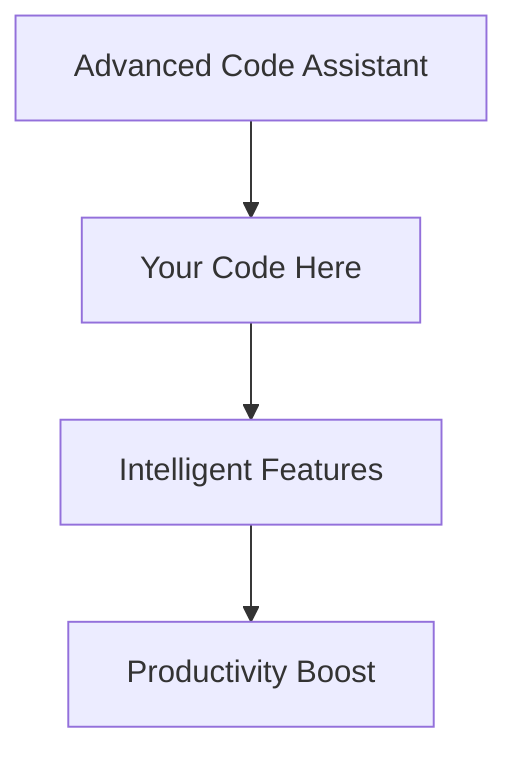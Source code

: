 graph TD
    A[Advanced Code Assistant] --> B[Your Code Here]
    B --> C[Intelligent Features]
    C --> D[Productivity Boost]